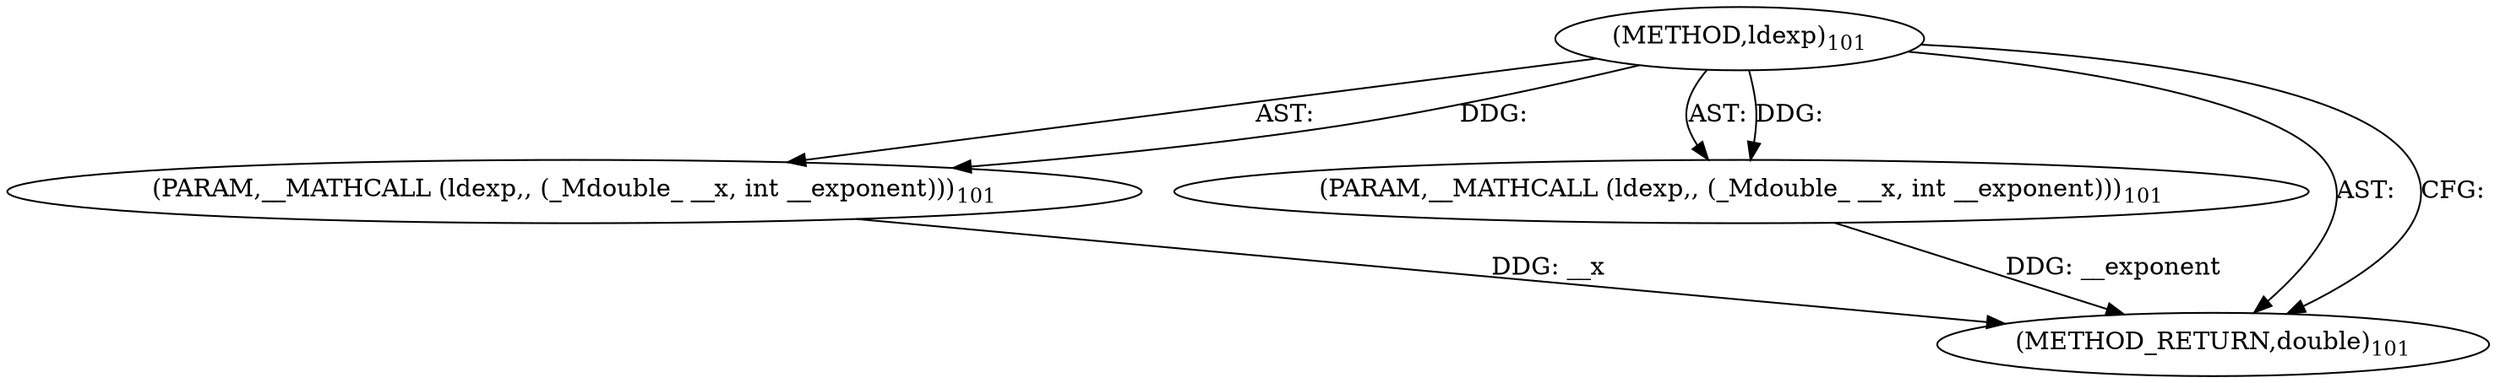 digraph "ldexp" {  
"6274" [label = <(METHOD,ldexp)<SUB>101</SUB>> ]
"6275" [label = <(PARAM,__MATHCALL (ldexp,, (_Mdouble_ __x, int __exponent)))<SUB>101</SUB>> ]
"6276" [label = <(PARAM,__MATHCALL (ldexp,, (_Mdouble_ __x, int __exponent)))<SUB>101</SUB>> ]
"6277" [label = <(METHOD_RETURN,double)<SUB>101</SUB>> ]
  "6274" -> "6275"  [ label = "AST: "] 
  "6274" -> "6276"  [ label = "AST: "] 
  "6274" -> "6277"  [ label = "AST: "] 
  "6274" -> "6277"  [ label = "CFG: "] 
  "6275" -> "6277"  [ label = "DDG: __x"] 
  "6276" -> "6277"  [ label = "DDG: __exponent"] 
  "6274" -> "6275"  [ label = "DDG: "] 
  "6274" -> "6276"  [ label = "DDG: "] 
}
